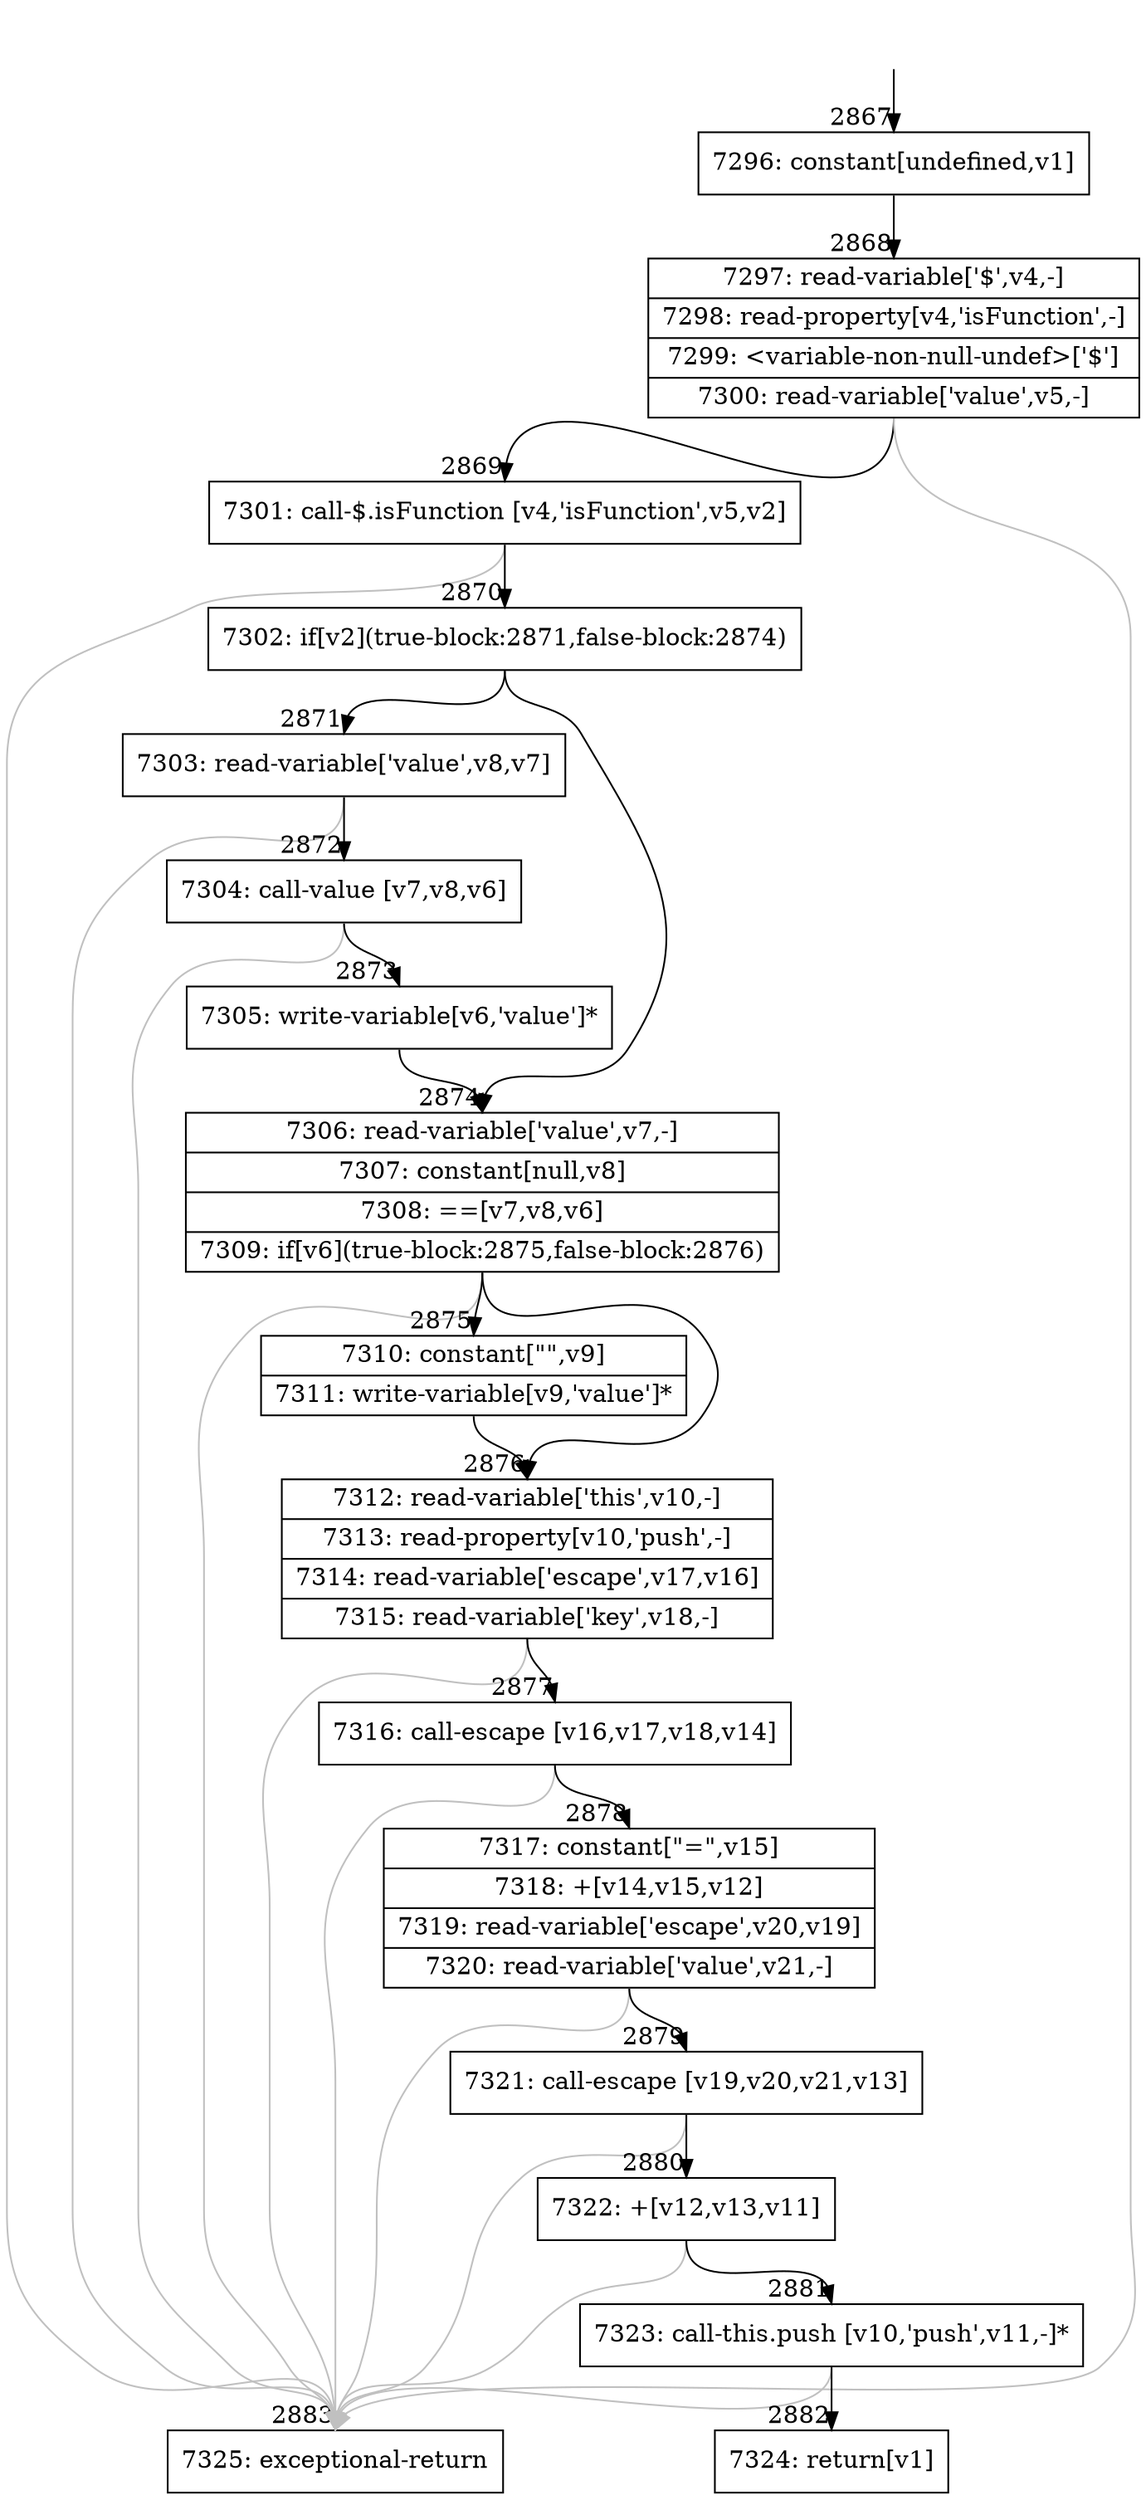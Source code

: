 digraph {
rankdir="TD"
BB_entry243[shape=none,label=""];
BB_entry243 -> BB2867 [tailport=s, headport=n, headlabel="    2867"]
BB2867 [shape=record label="{7296: constant[undefined,v1]}" ] 
BB2867 -> BB2868 [tailport=s, headport=n, headlabel="      2868"]
BB2868 [shape=record label="{7297: read-variable['$',v4,-]|7298: read-property[v4,'isFunction',-]|7299: \<variable-non-null-undef\>['$']|7300: read-variable['value',v5,-]}" ] 
BB2868 -> BB2869 [tailport=s, headport=n, headlabel="      2869"]
BB2868 -> BB2883 [tailport=s, headport=n, color=gray, headlabel="      2883"]
BB2869 [shape=record label="{7301: call-$.isFunction [v4,'isFunction',v5,v2]}" ] 
BB2869 -> BB2870 [tailport=s, headport=n, headlabel="      2870"]
BB2869 -> BB2883 [tailport=s, headport=n, color=gray]
BB2870 [shape=record label="{7302: if[v2](true-block:2871,false-block:2874)}" ] 
BB2870 -> BB2871 [tailport=s, headport=n, headlabel="      2871"]
BB2870 -> BB2874 [tailport=s, headport=n, headlabel="      2874"]
BB2871 [shape=record label="{7303: read-variable['value',v8,v7]}" ] 
BB2871 -> BB2872 [tailport=s, headport=n, headlabel="      2872"]
BB2871 -> BB2883 [tailport=s, headport=n, color=gray]
BB2872 [shape=record label="{7304: call-value [v7,v8,v6]}" ] 
BB2872 -> BB2873 [tailport=s, headport=n, headlabel="      2873"]
BB2872 -> BB2883 [tailport=s, headport=n, color=gray]
BB2873 [shape=record label="{7305: write-variable[v6,'value']*}" ] 
BB2873 -> BB2874 [tailport=s, headport=n]
BB2874 [shape=record label="{7306: read-variable['value',v7,-]|7307: constant[null,v8]|7308: ==[v7,v8,v6]|7309: if[v6](true-block:2875,false-block:2876)}" ] 
BB2874 -> BB2875 [tailport=s, headport=n, headlabel="      2875"]
BB2874 -> BB2876 [tailport=s, headport=n, headlabel="      2876"]
BB2874 -> BB2883 [tailport=s, headport=n, color=gray]
BB2875 [shape=record label="{7310: constant[\"\",v9]|7311: write-variable[v9,'value']*}" ] 
BB2875 -> BB2876 [tailport=s, headport=n]
BB2876 [shape=record label="{7312: read-variable['this',v10,-]|7313: read-property[v10,'push',-]|7314: read-variable['escape',v17,v16]|7315: read-variable['key',v18,-]}" ] 
BB2876 -> BB2877 [tailport=s, headport=n, headlabel="      2877"]
BB2876 -> BB2883 [tailport=s, headport=n, color=gray]
BB2877 [shape=record label="{7316: call-escape [v16,v17,v18,v14]}" ] 
BB2877 -> BB2878 [tailport=s, headport=n, headlabel="      2878"]
BB2877 -> BB2883 [tailport=s, headport=n, color=gray]
BB2878 [shape=record label="{7317: constant[\"=\",v15]|7318: +[v14,v15,v12]|7319: read-variable['escape',v20,v19]|7320: read-variable['value',v21,-]}" ] 
BB2878 -> BB2879 [tailport=s, headport=n, headlabel="      2879"]
BB2878 -> BB2883 [tailport=s, headport=n, color=gray]
BB2879 [shape=record label="{7321: call-escape [v19,v20,v21,v13]}" ] 
BB2879 -> BB2880 [tailport=s, headport=n, headlabel="      2880"]
BB2879 -> BB2883 [tailport=s, headport=n, color=gray]
BB2880 [shape=record label="{7322: +[v12,v13,v11]}" ] 
BB2880 -> BB2881 [tailport=s, headport=n, headlabel="      2881"]
BB2880 -> BB2883 [tailport=s, headport=n, color=gray]
BB2881 [shape=record label="{7323: call-this.push [v10,'push',v11,-]*}" ] 
BB2881 -> BB2882 [tailport=s, headport=n, headlabel="      2882"]
BB2881 -> BB2883 [tailport=s, headport=n, color=gray]
BB2882 [shape=record label="{7324: return[v1]}" ] 
BB2883 [shape=record label="{7325: exceptional-return}" ] 
//#$~ 1510
}

